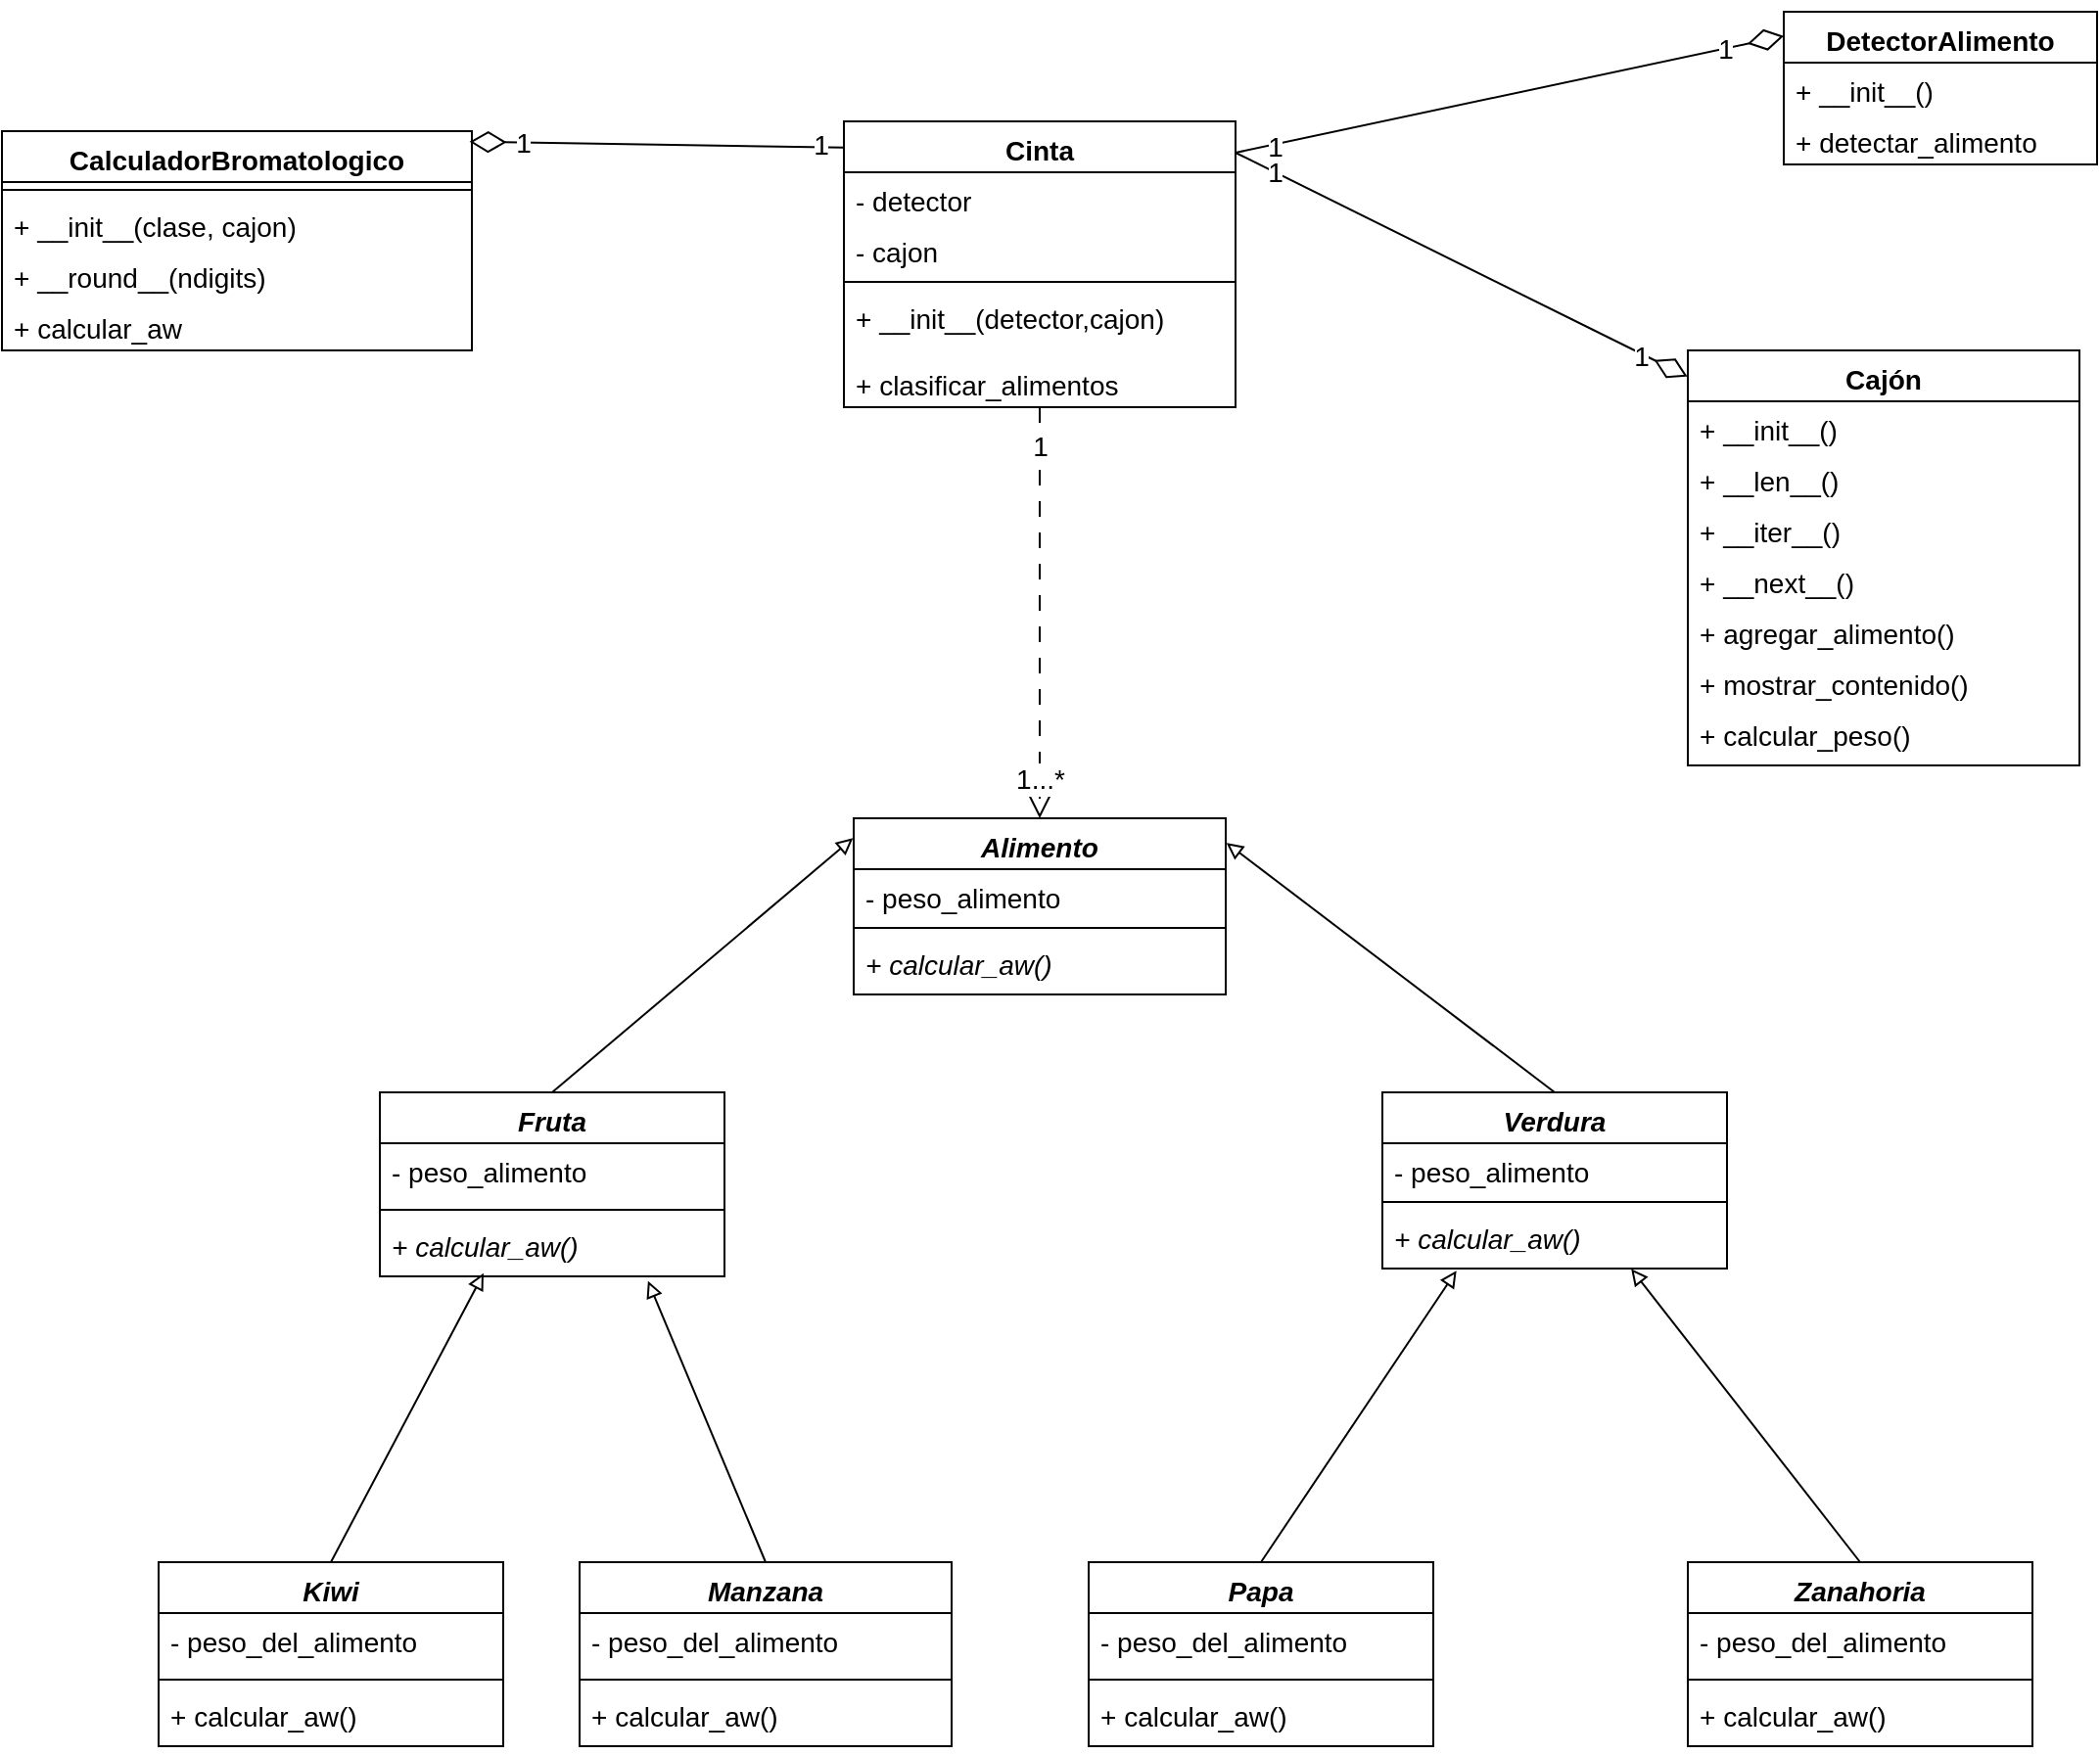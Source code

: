 <mxfile>
    <diagram id="wHaPtrlemiOSuc4_M_N2" name="Página-1">
        <mxGraphModel dx="1458" dy="731" grid="1" gridSize="10" guides="1" tooltips="1" connect="1" arrows="1" fold="1" page="1" pageScale="1" pageWidth="827" pageHeight="1169" math="0" shadow="0">
            <root>
                <mxCell id="0"/>
                <mxCell id="1" parent="0"/>
                <mxCell id="65" style="rounded=0;orthogonalLoop=1;jettySize=auto;html=1;exitX=0.5;exitY=1;exitDx=0;exitDy=0;entryX=0.5;entryY=0;entryDx=0;entryDy=0;endArrow=open;endFill=0;endSize=16;dashed=1;dashPattern=8 8;fontSize=14;" parent="1" source="66" target="106" edge="1">
                    <mxGeometry relative="1" as="geometry"/>
                </mxCell>
                <mxCell id="155" value="&lt;font&gt;1&lt;/font&gt;" style="edgeLabel;html=1;align=center;verticalAlign=middle;resizable=0;points=[];fontSize=14;" parent="65" vertex="1" connectable="0">
                    <mxGeometry x="-0.887" relative="1" as="geometry">
                        <mxPoint y="8" as="offset"/>
                    </mxGeometry>
                </mxCell>
                <mxCell id="156" value="&lt;font&gt;1...*&lt;/font&gt;" style="edgeLabel;html=1;align=center;verticalAlign=middle;resizable=0;points=[];fontSize=14;" parent="65" vertex="1" connectable="0">
                    <mxGeometry x="0.713" relative="1" as="geometry">
                        <mxPoint y="10" as="offset"/>
                    </mxGeometry>
                </mxCell>
                <mxCell id="66" value="Cinta" style="swimlane;fontStyle=1;align=center;verticalAlign=top;childLayout=stackLayout;horizontal=1;startSize=26;horizontalStack=0;resizeParent=1;resizeParentMax=0;resizeLast=0;collapsible=1;marginBottom=0;whiteSpace=wrap;html=1;fontSize=14;" parent="1" vertex="1">
                    <mxGeometry x="610" y="114" width="200" height="146" as="geometry"/>
                </mxCell>
                <mxCell id="68" value="- detector" style="text;strokeColor=none;fillColor=none;align=left;verticalAlign=top;spacingLeft=4;spacingRight=4;overflow=hidden;rotatable=0;points=[[0,0.5],[1,0.5]];portConstraint=eastwest;whiteSpace=wrap;html=1;fontSize=14;" parent="66" vertex="1">
                    <mxGeometry y="26" width="200" height="26" as="geometry"/>
                </mxCell>
                <mxCell id="69" value="- cajon" style="text;strokeColor=none;fillColor=none;align=left;verticalAlign=top;spacingLeft=4;spacingRight=4;overflow=hidden;rotatable=0;points=[[0,0.5],[1,0.5]];portConstraint=eastwest;whiteSpace=wrap;html=1;fontSize=14;" parent="66" vertex="1">
                    <mxGeometry y="52" width="200" height="26" as="geometry"/>
                </mxCell>
                <mxCell id="71" value="" style="line;strokeWidth=1;fillColor=none;align=left;verticalAlign=middle;spacingTop=-1;spacingLeft=3;spacingRight=3;rotatable=0;labelPosition=right;points=[];portConstraint=eastwest;strokeColor=inherit;fontSize=14;" parent="66" vertex="1">
                    <mxGeometry y="78" width="200" height="8" as="geometry"/>
                </mxCell>
                <mxCell id="72" value="+ __init__(detector,cajon)" style="text;strokeColor=none;fillColor=none;align=left;verticalAlign=top;spacingLeft=4;spacingRight=4;overflow=hidden;rotatable=0;points=[[0,0.5],[1,0.5]];portConstraint=eastwest;whiteSpace=wrap;html=1;fontSize=14;" parent="66" vertex="1">
                    <mxGeometry y="86" width="200" height="34" as="geometry"/>
                </mxCell>
                <mxCell id="73" value="+ clasificar_alimentos" style="text;strokeColor=none;fillColor=none;align=left;verticalAlign=top;spacingLeft=4;spacingRight=4;overflow=hidden;rotatable=0;points=[[0,0.5],[1,0.5]];portConstraint=eastwest;whiteSpace=wrap;html=1;fontSize=14;" parent="66" vertex="1">
                    <mxGeometry y="120" width="200" height="26" as="geometry"/>
                </mxCell>
                <mxCell id="74" value="DetectorAlimento" style="swimlane;fontStyle=1;align=center;verticalAlign=top;childLayout=stackLayout;horizontal=1;startSize=26;horizontalStack=0;resizeParent=1;resizeParentMax=0;resizeLast=0;collapsible=1;marginBottom=0;whiteSpace=wrap;html=1;fontSize=14;" parent="1" vertex="1">
                    <mxGeometry x="1090" y="58" width="160" height="78" as="geometry"/>
                </mxCell>
                <mxCell id="79" value="+ __init__()" style="text;strokeColor=none;fillColor=none;align=left;verticalAlign=top;spacingLeft=4;spacingRight=4;overflow=hidden;rotatable=0;points=[[0,0.5],[1,0.5]];portConstraint=eastwest;whiteSpace=wrap;html=1;fontSize=14;" parent="74" vertex="1">
                    <mxGeometry y="26" width="160" height="26" as="geometry"/>
                </mxCell>
                <mxCell id="80" value="+ detectar_alimento" style="text;strokeColor=none;fillColor=none;align=left;verticalAlign=top;spacingLeft=4;spacingRight=4;overflow=hidden;rotatable=0;points=[[0,0.5],[1,0.5]];portConstraint=eastwest;whiteSpace=wrap;html=1;fontSize=14;" parent="74" vertex="1">
                    <mxGeometry y="52" width="160" height="26" as="geometry"/>
                </mxCell>
                <mxCell id="82" value="CalculadorBromatologico" style="swimlane;fontStyle=1;align=center;verticalAlign=top;childLayout=stackLayout;horizontal=1;startSize=26;horizontalStack=0;resizeParent=1;resizeParentMax=0;resizeLast=0;collapsible=1;marginBottom=0;whiteSpace=wrap;html=1;fontSize=14;" parent="1" vertex="1">
                    <mxGeometry x="180" y="119" width="240" height="112" as="geometry"/>
                </mxCell>
                <mxCell id="83" value="" style="line;strokeWidth=1;fillColor=none;align=left;verticalAlign=middle;spacingTop=-1;spacingLeft=3;spacingRight=3;rotatable=0;labelPosition=right;points=[];portConstraint=eastwest;strokeColor=inherit;fontSize=14;" parent="82" vertex="1">
                    <mxGeometry y="26" width="240" height="8" as="geometry"/>
                </mxCell>
                <mxCell id="84" value="+ __init__(clase, cajon)" style="text;strokeColor=none;fillColor=none;align=left;verticalAlign=top;spacingLeft=4;spacingRight=4;overflow=hidden;rotatable=0;points=[[0,0.5],[1,0.5]];portConstraint=eastwest;whiteSpace=wrap;html=1;fontSize=14;" parent="82" vertex="1">
                    <mxGeometry y="34" width="240" height="26" as="geometry"/>
                </mxCell>
                <mxCell id="135" value="+ __round__(ndigits)" style="text;strokeColor=none;fillColor=none;align=left;verticalAlign=top;spacingLeft=4;spacingRight=4;overflow=hidden;rotatable=0;points=[[0,0.5],[1,0.5]];portConstraint=eastwest;whiteSpace=wrap;html=1;fontSize=14;" parent="82" vertex="1">
                    <mxGeometry y="60" width="240" height="26" as="geometry"/>
                </mxCell>
                <mxCell id="89" value="+ calcular_aw" style="text;strokeColor=none;fillColor=none;align=left;verticalAlign=top;spacingLeft=4;spacingRight=4;overflow=hidden;rotatable=0;points=[[0,0.5],[1,0.5]];portConstraint=eastwest;whiteSpace=wrap;html=1;fontSize=14;" parent="82" vertex="1">
                    <mxGeometry y="86" width="240" height="26" as="geometry"/>
                </mxCell>
                <mxCell id="91" style="rounded=0;orthogonalLoop=1;jettySize=auto;html=1;exitX=0.5;exitY=0;exitDx=0;exitDy=0;entryX=0.778;entryY=1.08;entryDx=0;entryDy=0;entryPerimeter=0;endArrow=block;endFill=0;fontSize=14;" parent="1" source="92" target="140" edge="1">
                    <mxGeometry relative="1" as="geometry">
                        <mxPoint x="495" y="710" as="targetPoint"/>
                    </mxGeometry>
                </mxCell>
                <mxCell id="92" value="&lt;i&gt;&lt;font style=&quot;color: rgb(0, 0, 0);&quot;&gt;Manzana&lt;/font&gt;&lt;/i&gt;" style="swimlane;fontStyle=1;align=center;verticalAlign=top;childLayout=stackLayout;horizontal=1;startSize=26;horizontalStack=0;resizeParent=1;resizeParentMax=0;resizeLast=0;collapsible=1;marginBottom=0;whiteSpace=wrap;html=1;fontSize=14;" parent="1" vertex="1">
                    <mxGeometry x="475" y="850" width="190" height="94" as="geometry"/>
                </mxCell>
                <mxCell id="94" value="- peso_del_alimento" style="text;strokeColor=none;fillColor=none;align=left;verticalAlign=top;spacingLeft=4;spacingRight=4;overflow=hidden;rotatable=0;points=[[0,0.5],[1,0.5]];portConstraint=eastwest;whiteSpace=wrap;html=1;fontSize=14;" parent="92" vertex="1">
                    <mxGeometry y="26" width="190" height="30" as="geometry"/>
                </mxCell>
                <mxCell id="93" value="" style="line;strokeWidth=1;fillColor=none;align=left;verticalAlign=middle;spacingTop=-1;spacingLeft=3;spacingRight=3;rotatable=0;labelPosition=right;points=[];portConstraint=eastwest;strokeColor=inherit;fontSize=14;" parent="92" vertex="1">
                    <mxGeometry y="56" width="190" height="8" as="geometry"/>
                </mxCell>
                <mxCell id="143" value="&lt;font style=&quot;color: rgb(0, 0, 0);&quot;&gt;+ calcular_aw()&lt;/font&gt;" style="text;strokeColor=none;fillColor=none;align=left;verticalAlign=top;spacingLeft=4;spacingRight=4;overflow=hidden;rotatable=0;points=[[0,0.5],[1,0.5]];portConstraint=eastwest;whiteSpace=wrap;html=1;fontSize=14;" parent="92" vertex="1">
                    <mxGeometry y="64" width="190" height="30" as="geometry"/>
                </mxCell>
                <mxCell id="95" style="rounded=0;orthogonalLoop=1;jettySize=auto;html=1;exitX=0.5;exitY=0;exitDx=0;exitDy=0;entryX=0.215;entryY=1.038;entryDx=0;entryDy=0;entryPerimeter=0;endArrow=block;endFill=0;fontSize=14;" parent="1" source="96" target="119" edge="1">
                    <mxGeometry relative="1" as="geometry">
                        <mxPoint x="935" y="710" as="targetPoint"/>
                    </mxGeometry>
                </mxCell>
                <mxCell id="96" value="&lt;i&gt;&lt;font style=&quot;color: rgb(0, 0, 0);&quot;&gt;Papa&lt;/font&gt;&lt;/i&gt;" style="swimlane;fontStyle=1;align=center;verticalAlign=top;childLayout=stackLayout;horizontal=1;startSize=26;horizontalStack=0;resizeParent=1;resizeParentMax=0;resizeLast=0;collapsible=1;marginBottom=0;whiteSpace=wrap;html=1;fontSize=14;" parent="1" vertex="1">
                    <mxGeometry x="735" y="850" width="176" height="94" as="geometry"/>
                </mxCell>
                <mxCell id="98" value="- peso_del_alimento" style="text;strokeColor=none;fillColor=none;align=left;verticalAlign=top;spacingLeft=4;spacingRight=4;overflow=hidden;rotatable=0;points=[[0,0.5],[1,0.5]];portConstraint=eastwest;whiteSpace=wrap;html=1;fontSize=14;" parent="96" vertex="1">
                    <mxGeometry y="26" width="176" height="30" as="geometry"/>
                </mxCell>
                <mxCell id="97" value="" style="line;strokeWidth=1;fillColor=none;align=left;verticalAlign=middle;spacingTop=-1;spacingLeft=3;spacingRight=3;rotatable=0;labelPosition=right;points=[];portConstraint=eastwest;strokeColor=inherit;fontSize=14;" parent="96" vertex="1">
                    <mxGeometry y="56" width="176" height="8" as="geometry"/>
                </mxCell>
                <mxCell id="144" value="&lt;font style=&quot;color: rgb(0, 0, 0);&quot;&gt;+ calcular_aw()&lt;/font&gt;" style="text;strokeColor=none;fillColor=none;align=left;verticalAlign=top;spacingLeft=4;spacingRight=4;overflow=hidden;rotatable=0;points=[[0,0.5],[1,0.5]];portConstraint=eastwest;whiteSpace=wrap;html=1;fontSize=14;" parent="96" vertex="1">
                    <mxGeometry y="64" width="176" height="30" as="geometry"/>
                </mxCell>
                <mxCell id="99" value="&lt;i style=&quot;background-color: light-dark(#ffffff, var(--ge-dark-color, #121212));&quot;&gt;&lt;font style=&quot;color: rgb(0, 0, 0);&quot;&gt;Zanahoria&lt;/font&gt;&lt;/i&gt;" style="swimlane;fontStyle=1;align=center;verticalAlign=top;childLayout=stackLayout;horizontal=1;startSize=26;horizontalStack=0;resizeParent=1;resizeParentMax=0;resizeLast=0;collapsible=1;marginBottom=0;whiteSpace=wrap;html=1;fontSize=14;" parent="1" vertex="1">
                    <mxGeometry x="1041" y="850" width="176" height="94" as="geometry"/>
                </mxCell>
                <mxCell id="101" value="- peso_del_alimento" style="text;strokeColor=none;fillColor=none;align=left;verticalAlign=top;spacingLeft=4;spacingRight=4;overflow=hidden;rotatable=0;points=[[0,0.5],[1,0.5]];portConstraint=eastwest;whiteSpace=wrap;html=1;fontSize=14;" parent="99" vertex="1">
                    <mxGeometry y="26" width="176" height="30" as="geometry"/>
                </mxCell>
                <mxCell id="100" value="" style="line;strokeWidth=1;fillColor=none;align=left;verticalAlign=middle;spacingTop=-1;spacingLeft=3;spacingRight=3;rotatable=0;labelPosition=right;points=[];portConstraint=eastwest;strokeColor=inherit;fontSize=14;" parent="99" vertex="1">
                    <mxGeometry y="56" width="176" height="8" as="geometry"/>
                </mxCell>
                <mxCell id="145" value="&lt;font style=&quot;color: rgb(0, 0, 0);&quot;&gt;+ calcular_aw()&lt;/font&gt;" style="text;strokeColor=none;fillColor=none;align=left;verticalAlign=top;spacingLeft=4;spacingRight=4;overflow=hidden;rotatable=0;points=[[0,0.5],[1,0.5]];portConstraint=eastwest;whiteSpace=wrap;html=1;fontSize=14;" parent="99" vertex="1">
                    <mxGeometry y="64" width="176" height="30" as="geometry"/>
                </mxCell>
                <mxCell id="102" style="rounded=0;orthogonalLoop=1;jettySize=auto;html=1;exitX=0.5;exitY=0;exitDx=0;exitDy=0;entryX=0.301;entryY=0.947;entryDx=0;entryDy=0;entryPerimeter=0;endArrow=block;endFill=0;fontSize=14;" parent="1" source="103" target="140" edge="1">
                    <mxGeometry relative="1" as="geometry">
                        <mxPoint x="482" y="650" as="targetPoint"/>
                        <mxPoint x="360" y="760" as="sourcePoint"/>
                    </mxGeometry>
                </mxCell>
                <mxCell id="103" value="&lt;i&gt;&lt;font style=&quot;color: rgb(0, 0, 0);&quot;&gt;Kiwi&lt;/font&gt;&lt;/i&gt;" style="swimlane;fontStyle=1;align=center;verticalAlign=top;childLayout=stackLayout;horizontal=1;startSize=26;horizontalStack=0;resizeParent=1;resizeParentMax=0;resizeLast=0;collapsible=1;marginBottom=0;whiteSpace=wrap;html=1;fontSize=14;" parent="1" vertex="1">
                    <mxGeometry x="260" y="850" width="176" height="94" as="geometry"/>
                </mxCell>
                <mxCell id="105" value="- peso_del_alimento" style="text;strokeColor=none;fillColor=none;align=left;verticalAlign=top;spacingLeft=4;spacingRight=4;overflow=hidden;rotatable=0;points=[[0,0.5],[1,0.5]];portConstraint=eastwest;whiteSpace=wrap;html=1;fontSize=14;" parent="103" vertex="1">
                    <mxGeometry y="26" width="176" height="30" as="geometry"/>
                </mxCell>
                <mxCell id="104" value="" style="line;strokeWidth=1;fillColor=none;align=left;verticalAlign=middle;spacingTop=-1;spacingLeft=3;spacingRight=3;rotatable=0;labelPosition=right;points=[];portConstraint=eastwest;strokeColor=inherit;fontSize=14;" parent="103" vertex="1">
                    <mxGeometry y="56" width="176" height="8" as="geometry"/>
                </mxCell>
                <mxCell id="142" value="&lt;span style=&quot;font-style: normal;&quot;&gt;&lt;font style=&quot;color: rgb(0, 0, 0);&quot;&gt;+ calcular_aw()&lt;/font&gt;&lt;/span&gt;" style="text;strokeColor=none;fillColor=none;align=left;verticalAlign=top;spacingLeft=4;spacingRight=4;overflow=hidden;rotatable=0;points=[[0,0.5],[1,0.5]];portConstraint=eastwest;whiteSpace=wrap;html=1;fontStyle=2;fontSize=14;" parent="103" vertex="1">
                    <mxGeometry y="64" width="176" height="30" as="geometry"/>
                </mxCell>
                <mxCell id="106" value="&lt;i&gt;&lt;font style=&quot;color: rgb(0, 0, 0);&quot;&gt;Alimento&lt;/font&gt;&lt;/i&gt;" style="swimlane;fontStyle=1;align=center;verticalAlign=top;childLayout=stackLayout;horizontal=1;startSize=26;horizontalStack=0;resizeParent=1;resizeParentMax=0;resizeLast=0;collapsible=1;marginBottom=0;whiteSpace=wrap;html=1;fontSize=14;" parent="1" vertex="1">
                    <mxGeometry x="615" y="470" width="190" height="90" as="geometry"/>
                </mxCell>
                <mxCell id="108" value="- peso_alimento" style="text;strokeColor=none;fillColor=none;align=left;verticalAlign=top;spacingLeft=4;spacingRight=4;overflow=hidden;rotatable=0;points=[[0,0.5],[1,0.5]];portConstraint=eastwest;whiteSpace=wrap;html=1;fontSize=14;" parent="106" vertex="1">
                    <mxGeometry y="26" width="190" height="26" as="geometry"/>
                </mxCell>
                <mxCell id="110" value="" style="line;strokeWidth=1;fillColor=none;align=left;verticalAlign=middle;spacingTop=-1;spacingLeft=3;spacingRight=3;rotatable=0;labelPosition=right;points=[];portConstraint=eastwest;strokeColor=inherit;fontSize=14;" parent="106" vertex="1">
                    <mxGeometry y="52" width="190" height="8" as="geometry"/>
                </mxCell>
                <mxCell id="111" value="&lt;i&gt;&lt;font style=&quot;color: rgb(0, 0, 0);&quot;&gt;+ calcular_aw()&lt;/font&gt;&lt;/i&gt;" style="text;strokeColor=none;fillColor=none;align=left;verticalAlign=top;spacingLeft=4;spacingRight=4;overflow=hidden;rotatable=0;points=[[0,0.5],[1,0.5]];portConstraint=eastwest;whiteSpace=wrap;html=1;fontSize=14;" parent="106" vertex="1">
                    <mxGeometry y="60" width="190" height="30" as="geometry"/>
                </mxCell>
                <mxCell id="112" style="rounded=0;orthogonalLoop=1;jettySize=auto;html=1;exitX=0.5;exitY=0;exitDx=0;exitDy=0;entryX=-0.002;entryY=0.113;entryDx=0;entryDy=0;endArrow=block;endFill=0;entryPerimeter=0;fontSize=14;" parent="1" source="113" target="106" edge="1">
                    <mxGeometry relative="1" as="geometry">
                        <mxPoint x="615" y="561" as="targetPoint"/>
                    </mxGeometry>
                </mxCell>
                <mxCell id="113" value="&lt;i&gt;&lt;font style=&quot;color: rgb(0, 0, 0);&quot;&gt;Fruta&lt;/font&gt;&lt;/i&gt;" style="swimlane;fontStyle=1;align=center;verticalAlign=top;childLayout=stackLayout;horizontal=1;startSize=26;horizontalStack=0;resizeParent=1;resizeParentMax=0;resizeLast=0;collapsible=1;marginBottom=0;whiteSpace=wrap;html=1;fontSize=14;" parent="1" vertex="1">
                    <mxGeometry x="373" y="610" width="176" height="94" as="geometry"/>
                </mxCell>
                <mxCell id="115" value="- peso_alimento" style="text;strokeColor=none;fillColor=none;align=left;verticalAlign=top;spacingLeft=4;spacingRight=4;overflow=hidden;rotatable=0;points=[[0,0.5],[1,0.5]];portConstraint=eastwest;whiteSpace=wrap;html=1;fontSize=14;" parent="113" vertex="1">
                    <mxGeometry y="26" width="176" height="30" as="geometry"/>
                </mxCell>
                <mxCell id="114" value="" style="line;strokeWidth=1;fillColor=none;align=left;verticalAlign=middle;spacingTop=-1;spacingLeft=3;spacingRight=3;rotatable=0;labelPosition=right;points=[];portConstraint=eastwest;strokeColor=inherit;fontSize=14;" parent="113" vertex="1">
                    <mxGeometry y="56" width="176" height="8" as="geometry"/>
                </mxCell>
                <mxCell id="140" value="&lt;i&gt;&lt;font style=&quot;color: rgb(0, 0, 0);&quot;&gt;+ calcular_aw()&lt;/font&gt;&lt;/i&gt;" style="text;strokeColor=none;fillColor=none;align=left;verticalAlign=top;spacingLeft=4;spacingRight=4;overflow=hidden;rotatable=0;points=[[0,0.5],[1,0.5]];portConstraint=eastwest;whiteSpace=wrap;html=1;fontSize=14;" parent="113" vertex="1">
                    <mxGeometry y="64" width="176" height="30" as="geometry"/>
                </mxCell>
                <mxCell id="116" style="rounded=0;orthogonalLoop=1;jettySize=auto;html=1;exitX=0.5;exitY=0;exitDx=0;exitDy=0;entryX=1.002;entryY=0.14;entryDx=0;entryDy=0;endArrow=block;endFill=0;entryPerimeter=0;fontSize=14;" parent="1" source="117" target="106" edge="1">
                    <mxGeometry relative="1" as="geometry">
                        <mxPoint x="805" y="561" as="targetPoint"/>
                    </mxGeometry>
                </mxCell>
                <mxCell id="117" value="&lt;i&gt;&lt;font style=&quot;color: rgb(0, 0, 0);&quot;&gt;Verdura&lt;/font&gt;&lt;/i&gt;" style="swimlane;fontStyle=1;align=center;verticalAlign=top;childLayout=stackLayout;horizontal=1;startSize=26;horizontalStack=0;resizeParent=1;resizeParentMax=0;resizeLast=0;collapsible=1;marginBottom=0;whiteSpace=wrap;html=1;fontSize=14;" parent="1" vertex="1">
                    <mxGeometry x="885" y="610" width="176" height="90" as="geometry"/>
                </mxCell>
                <mxCell id="141" value="- peso_alimento" style="text;strokeColor=none;fillColor=none;align=left;verticalAlign=top;spacingLeft=4;spacingRight=4;overflow=hidden;rotatable=0;points=[[0,0.5],[1,0.5]];portConstraint=eastwest;whiteSpace=wrap;html=1;fontSize=14;" parent="117" vertex="1">
                    <mxGeometry y="26" width="176" height="26" as="geometry"/>
                </mxCell>
                <mxCell id="118" value="" style="line;strokeWidth=1;fillColor=none;align=left;verticalAlign=middle;spacingTop=-1;spacingLeft=3;spacingRight=3;rotatable=0;labelPosition=right;points=[];portConstraint=eastwest;strokeColor=inherit;fontSize=14;" parent="117" vertex="1">
                    <mxGeometry y="52" width="176" height="8" as="geometry"/>
                </mxCell>
                <mxCell id="119" value="&lt;i&gt;&lt;font style=&quot;color: rgb(0, 0, 0);&quot;&gt;+ calcular_aw()&lt;/font&gt;&lt;/i&gt;" style="text;strokeColor=none;fillColor=none;align=left;verticalAlign=top;spacingLeft=4;spacingRight=4;overflow=hidden;rotatable=0;points=[[0,0.5],[1,0.5]];portConstraint=eastwest;whiteSpace=wrap;html=1;fontSize=14;" parent="117" vertex="1">
                    <mxGeometry y="60" width="176" height="30" as="geometry"/>
                </mxCell>
                <mxCell id="120" value="Cajón" style="swimlane;fontStyle=1;align=center;verticalAlign=top;childLayout=stackLayout;horizontal=1;startSize=26;horizontalStack=0;resizeParent=1;resizeParentMax=0;resizeLast=0;collapsible=1;marginBottom=0;whiteSpace=wrap;html=1;fontSize=14;" parent="1" vertex="1">
                    <mxGeometry x="1041" y="231" width="200" height="212" as="geometry"/>
                </mxCell>
                <mxCell id="123" value="+ __init__()" style="text;strokeColor=none;fillColor=none;align=left;verticalAlign=top;spacingLeft=4;spacingRight=4;overflow=hidden;rotatable=0;points=[[0,0.5],[1,0.5]];portConstraint=eastwest;whiteSpace=wrap;html=1;fontSize=14;" parent="120" vertex="1">
                    <mxGeometry y="26" width="200" height="26" as="geometry"/>
                </mxCell>
                <mxCell id="136" value="+ __len__()" style="text;strokeColor=none;fillColor=none;align=left;verticalAlign=top;spacingLeft=4;spacingRight=4;overflow=hidden;rotatable=0;points=[[0,0.5],[1,0.5]];portConstraint=eastwest;whiteSpace=wrap;html=1;fontSize=14;" parent="120" vertex="1">
                    <mxGeometry y="52" width="200" height="26" as="geometry"/>
                </mxCell>
                <mxCell id="137" value="+ __iter__()" style="text;strokeColor=none;fillColor=none;align=left;verticalAlign=top;spacingLeft=4;spacingRight=4;overflow=hidden;rotatable=0;points=[[0,0.5],[1,0.5]];portConstraint=eastwest;whiteSpace=wrap;html=1;fontSize=14;" parent="120" vertex="1">
                    <mxGeometry y="78" width="200" height="26" as="geometry"/>
                </mxCell>
                <mxCell id="138" value="+ __next__()" style="text;strokeColor=none;fillColor=none;align=left;verticalAlign=top;spacingLeft=4;spacingRight=4;overflow=hidden;rotatable=0;points=[[0,0.5],[1,0.5]];portConstraint=eastwest;whiteSpace=wrap;html=1;fontSize=14;" parent="120" vertex="1">
                    <mxGeometry y="104" width="200" height="26" as="geometry"/>
                </mxCell>
                <mxCell id="139" value="+ agregar_alimento()" style="text;strokeColor=none;fillColor=none;align=left;verticalAlign=top;spacingLeft=4;spacingRight=4;overflow=hidden;rotatable=0;points=[[0,0.5],[1,0.5]];portConstraint=eastwest;whiteSpace=wrap;html=1;fontSize=14;" parent="120" vertex="1">
                    <mxGeometry y="130" width="200" height="26" as="geometry"/>
                </mxCell>
                <mxCell id="124" value="+ mostrar_contenido()" style="text;strokeColor=none;fillColor=none;align=left;verticalAlign=top;spacingLeft=4;spacingRight=4;overflow=hidden;rotatable=0;points=[[0,0.5],[1,0.5]];portConstraint=eastwest;whiteSpace=wrap;html=1;fontSize=14;" parent="120" vertex="1">
                    <mxGeometry y="156" width="200" height="26" as="geometry"/>
                </mxCell>
                <mxCell id="125" value="+ calcular_peso()" style="text;strokeColor=none;fillColor=none;align=left;verticalAlign=top;spacingLeft=4;spacingRight=4;overflow=hidden;rotatable=0;points=[[0,0.5],[1,0.5]];portConstraint=eastwest;whiteSpace=wrap;html=1;fontSize=14;" parent="120" vertex="1">
                    <mxGeometry y="182" width="200" height="30" as="geometry"/>
                </mxCell>
                <mxCell id="126" style="rounded=0;orthogonalLoop=1;jettySize=auto;html=1;exitX=0.5;exitY=0;exitDx=0;exitDy=0;entryX=0.722;entryY=1.005;entryDx=0;entryDy=0;entryPerimeter=0;endArrow=block;endFill=0;fontSize=14;" parent="1" source="99" target="119" edge="1">
                    <mxGeometry relative="1" as="geometry"/>
                </mxCell>
                <mxCell id="128" value="" style="rounded=0;orthogonalLoop=1;jettySize=auto;entryX=0;entryY=0.159;entryDx=0;entryDy=0;endArrow=diamondThin;endFill=0;startSize=6;endSize=16;entryPerimeter=0;html=1;labelPosition=center;verticalLabelPosition=middle;align=center;verticalAlign=middle;fontSize=14;" parent="1" target="74" edge="1">
                    <mxGeometry relative="1" as="geometry">
                        <mxPoint x="810" y="130" as="sourcePoint"/>
                    </mxGeometry>
                </mxCell>
                <mxCell id="148" value="1" style="edgeLabel;html=1;align=center;verticalAlign=middle;resizable=0;points=[];fontSize=14;" parent="128" vertex="1" connectable="0">
                    <mxGeometry x="-0.865" y="-1" relative="1" as="geometry">
                        <mxPoint as="offset"/>
                    </mxGeometry>
                </mxCell>
                <mxCell id="150" value="1" style="edgeLabel;html=1;align=center;verticalAlign=middle;resizable=0;points=[];fontSize=14;" parent="128" vertex="1" connectable="0">
                    <mxGeometry x="0.781" relative="1" as="geometry">
                        <mxPoint as="offset"/>
                    </mxGeometry>
                </mxCell>
                <mxCell id="131" style="rounded=0;orthogonalLoop=1;jettySize=auto;html=1;startArrow=none;startFill=0;endArrow=diamondThin;startSize=4;endFill=0;endSize=16;entryX=-0.001;entryY=0.063;entryDx=0;entryDy=0;entryPerimeter=0;fontSize=14;" parent="1" target="120" edge="1">
                    <mxGeometry relative="1" as="geometry">
                        <mxPoint x="810" y="130" as="sourcePoint"/>
                        <mxPoint x="1040" y="240" as="targetPoint"/>
                    </mxGeometry>
                </mxCell>
                <mxCell id="153" value="1" style="edgeLabel;html=1;align=center;verticalAlign=middle;resizable=0;points=[];fontSize=14;" parent="131" vertex="1" connectable="0">
                    <mxGeometry x="-0.829" relative="1" as="geometry">
                        <mxPoint as="offset"/>
                    </mxGeometry>
                </mxCell>
                <mxCell id="154" value="1" style="edgeLabel;html=1;align=center;verticalAlign=middle;resizable=0;points=[];fontSize=14;" parent="131" vertex="1" connectable="0">
                    <mxGeometry x="0.792" y="-1" relative="1" as="geometry">
                        <mxPoint as="offset"/>
                    </mxGeometry>
                </mxCell>
                <mxCell id="133" style="rounded=0;orthogonalLoop=1;jettySize=auto;html=1;exitX=0;exitY=0.092;exitDx=0;exitDy=0;entryX=0.995;entryY=0.048;entryDx=0;entryDy=0;entryPerimeter=0;endArrow=diamondThin;endFill=0;endSize=16;exitPerimeter=0;horizontal=1;curved=0;fontSize=14;" parent="1" source="66" target="82" edge="1">
                    <mxGeometry relative="1" as="geometry">
                        <mxPoint x="560" y="153" as="sourcePoint"/>
                    </mxGeometry>
                </mxCell>
                <mxCell id="151" value="1" style="edgeLabel;html=1;align=center;verticalAlign=middle;resizable=0;points=[];fontSize=14;" parent="133" vertex="1" connectable="0">
                    <mxGeometry x="-0.868" y="-1" relative="1" as="geometry">
                        <mxPoint as="offset"/>
                    </mxGeometry>
                </mxCell>
                <mxCell id="152" value="1" style="edgeLabel;html=1;align=center;verticalAlign=middle;resizable=0;points=[];fontSize=14;" parent="133" vertex="1" connectable="0">
                    <mxGeometry x="0.716" relative="1" as="geometry">
                        <mxPoint as="offset"/>
                    </mxGeometry>
                </mxCell>
            </root>
        </mxGraphModel>
    </diagram>
</mxfile>